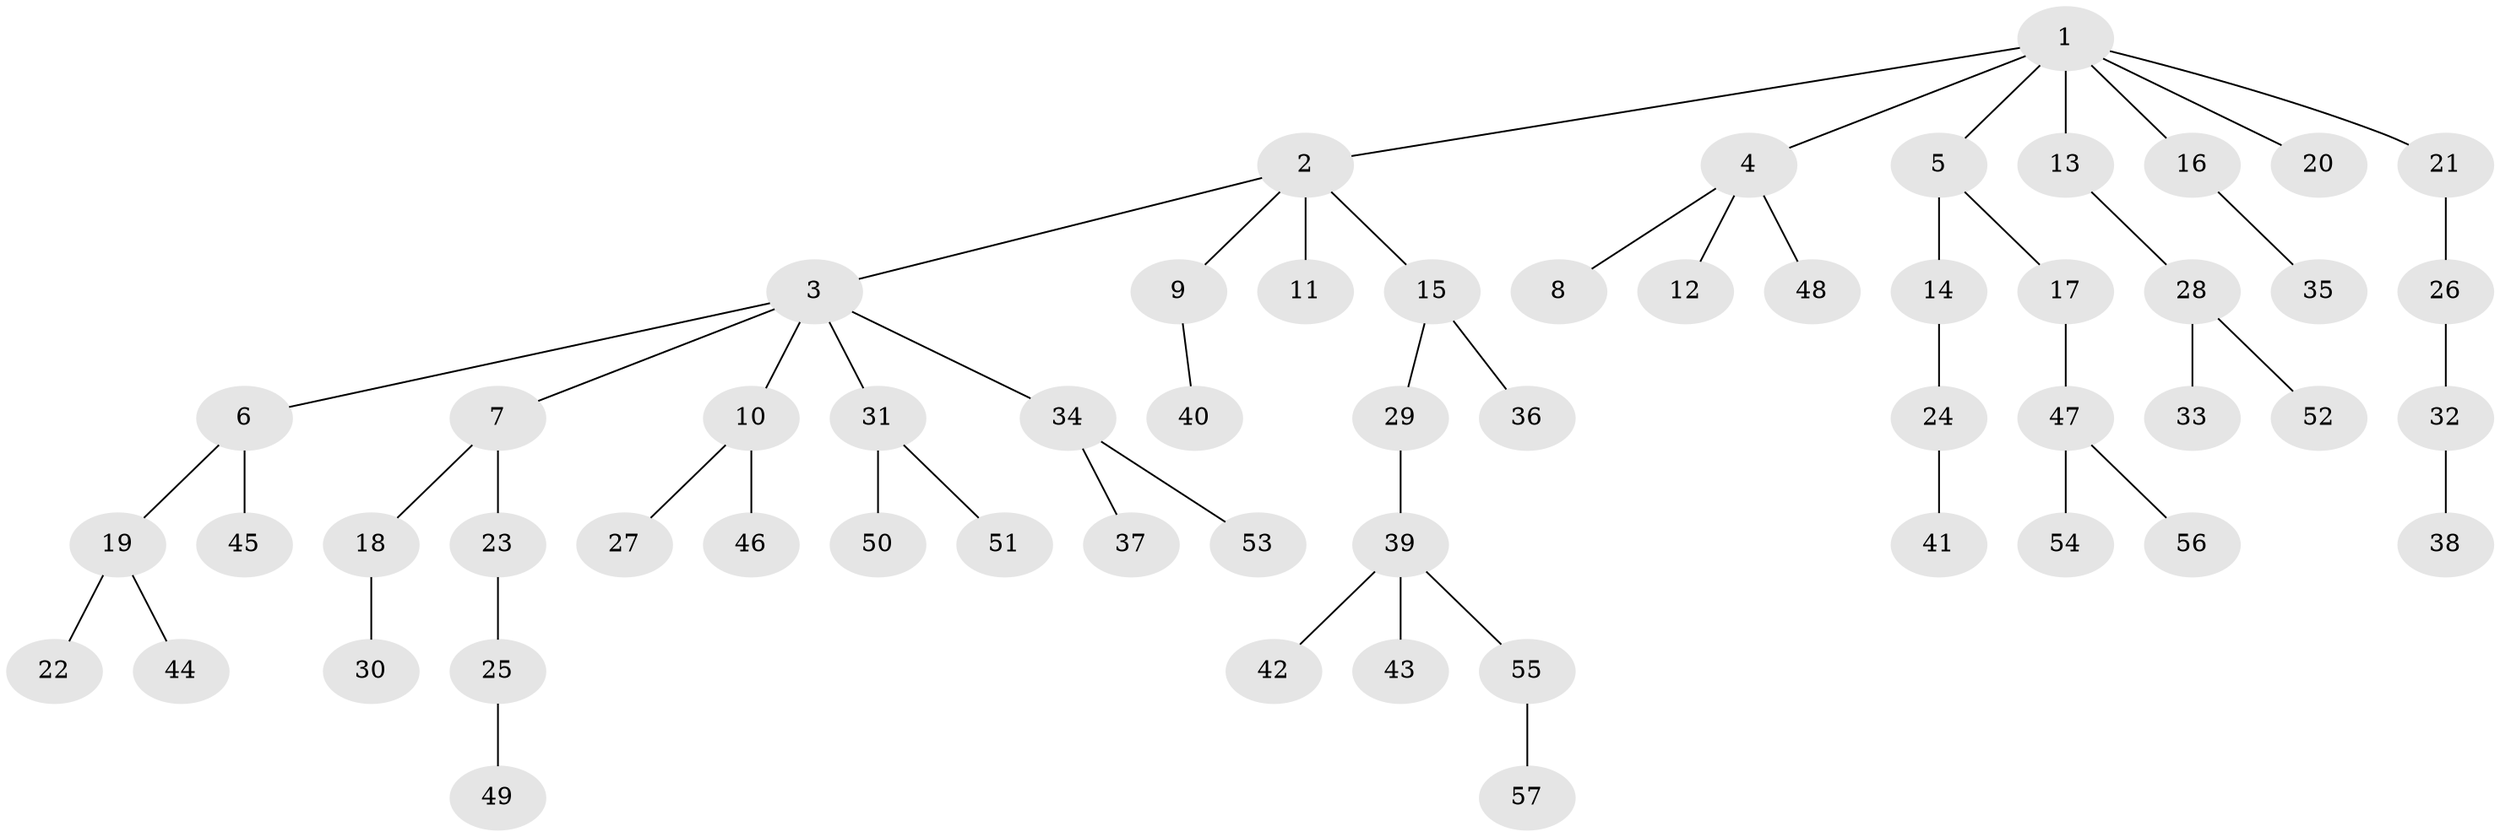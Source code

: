 // coarse degree distribution, {1: 0.8235294117647058, 14: 0.058823529411764705, 2: 0.11764705882352941}
// Generated by graph-tools (version 1.1) at 2025/56/03/04/25 21:56:16]
// undirected, 57 vertices, 56 edges
graph export_dot {
graph [start="1"]
  node [color=gray90,style=filled];
  1;
  2;
  3;
  4;
  5;
  6;
  7;
  8;
  9;
  10;
  11;
  12;
  13;
  14;
  15;
  16;
  17;
  18;
  19;
  20;
  21;
  22;
  23;
  24;
  25;
  26;
  27;
  28;
  29;
  30;
  31;
  32;
  33;
  34;
  35;
  36;
  37;
  38;
  39;
  40;
  41;
  42;
  43;
  44;
  45;
  46;
  47;
  48;
  49;
  50;
  51;
  52;
  53;
  54;
  55;
  56;
  57;
  1 -- 2;
  1 -- 4;
  1 -- 5;
  1 -- 13;
  1 -- 16;
  1 -- 20;
  1 -- 21;
  2 -- 3;
  2 -- 9;
  2 -- 11;
  2 -- 15;
  3 -- 6;
  3 -- 7;
  3 -- 10;
  3 -- 31;
  3 -- 34;
  4 -- 8;
  4 -- 12;
  4 -- 48;
  5 -- 14;
  5 -- 17;
  6 -- 19;
  6 -- 45;
  7 -- 18;
  7 -- 23;
  9 -- 40;
  10 -- 27;
  10 -- 46;
  13 -- 28;
  14 -- 24;
  15 -- 29;
  15 -- 36;
  16 -- 35;
  17 -- 47;
  18 -- 30;
  19 -- 22;
  19 -- 44;
  21 -- 26;
  23 -- 25;
  24 -- 41;
  25 -- 49;
  26 -- 32;
  28 -- 33;
  28 -- 52;
  29 -- 39;
  31 -- 50;
  31 -- 51;
  32 -- 38;
  34 -- 37;
  34 -- 53;
  39 -- 42;
  39 -- 43;
  39 -- 55;
  47 -- 54;
  47 -- 56;
  55 -- 57;
}
